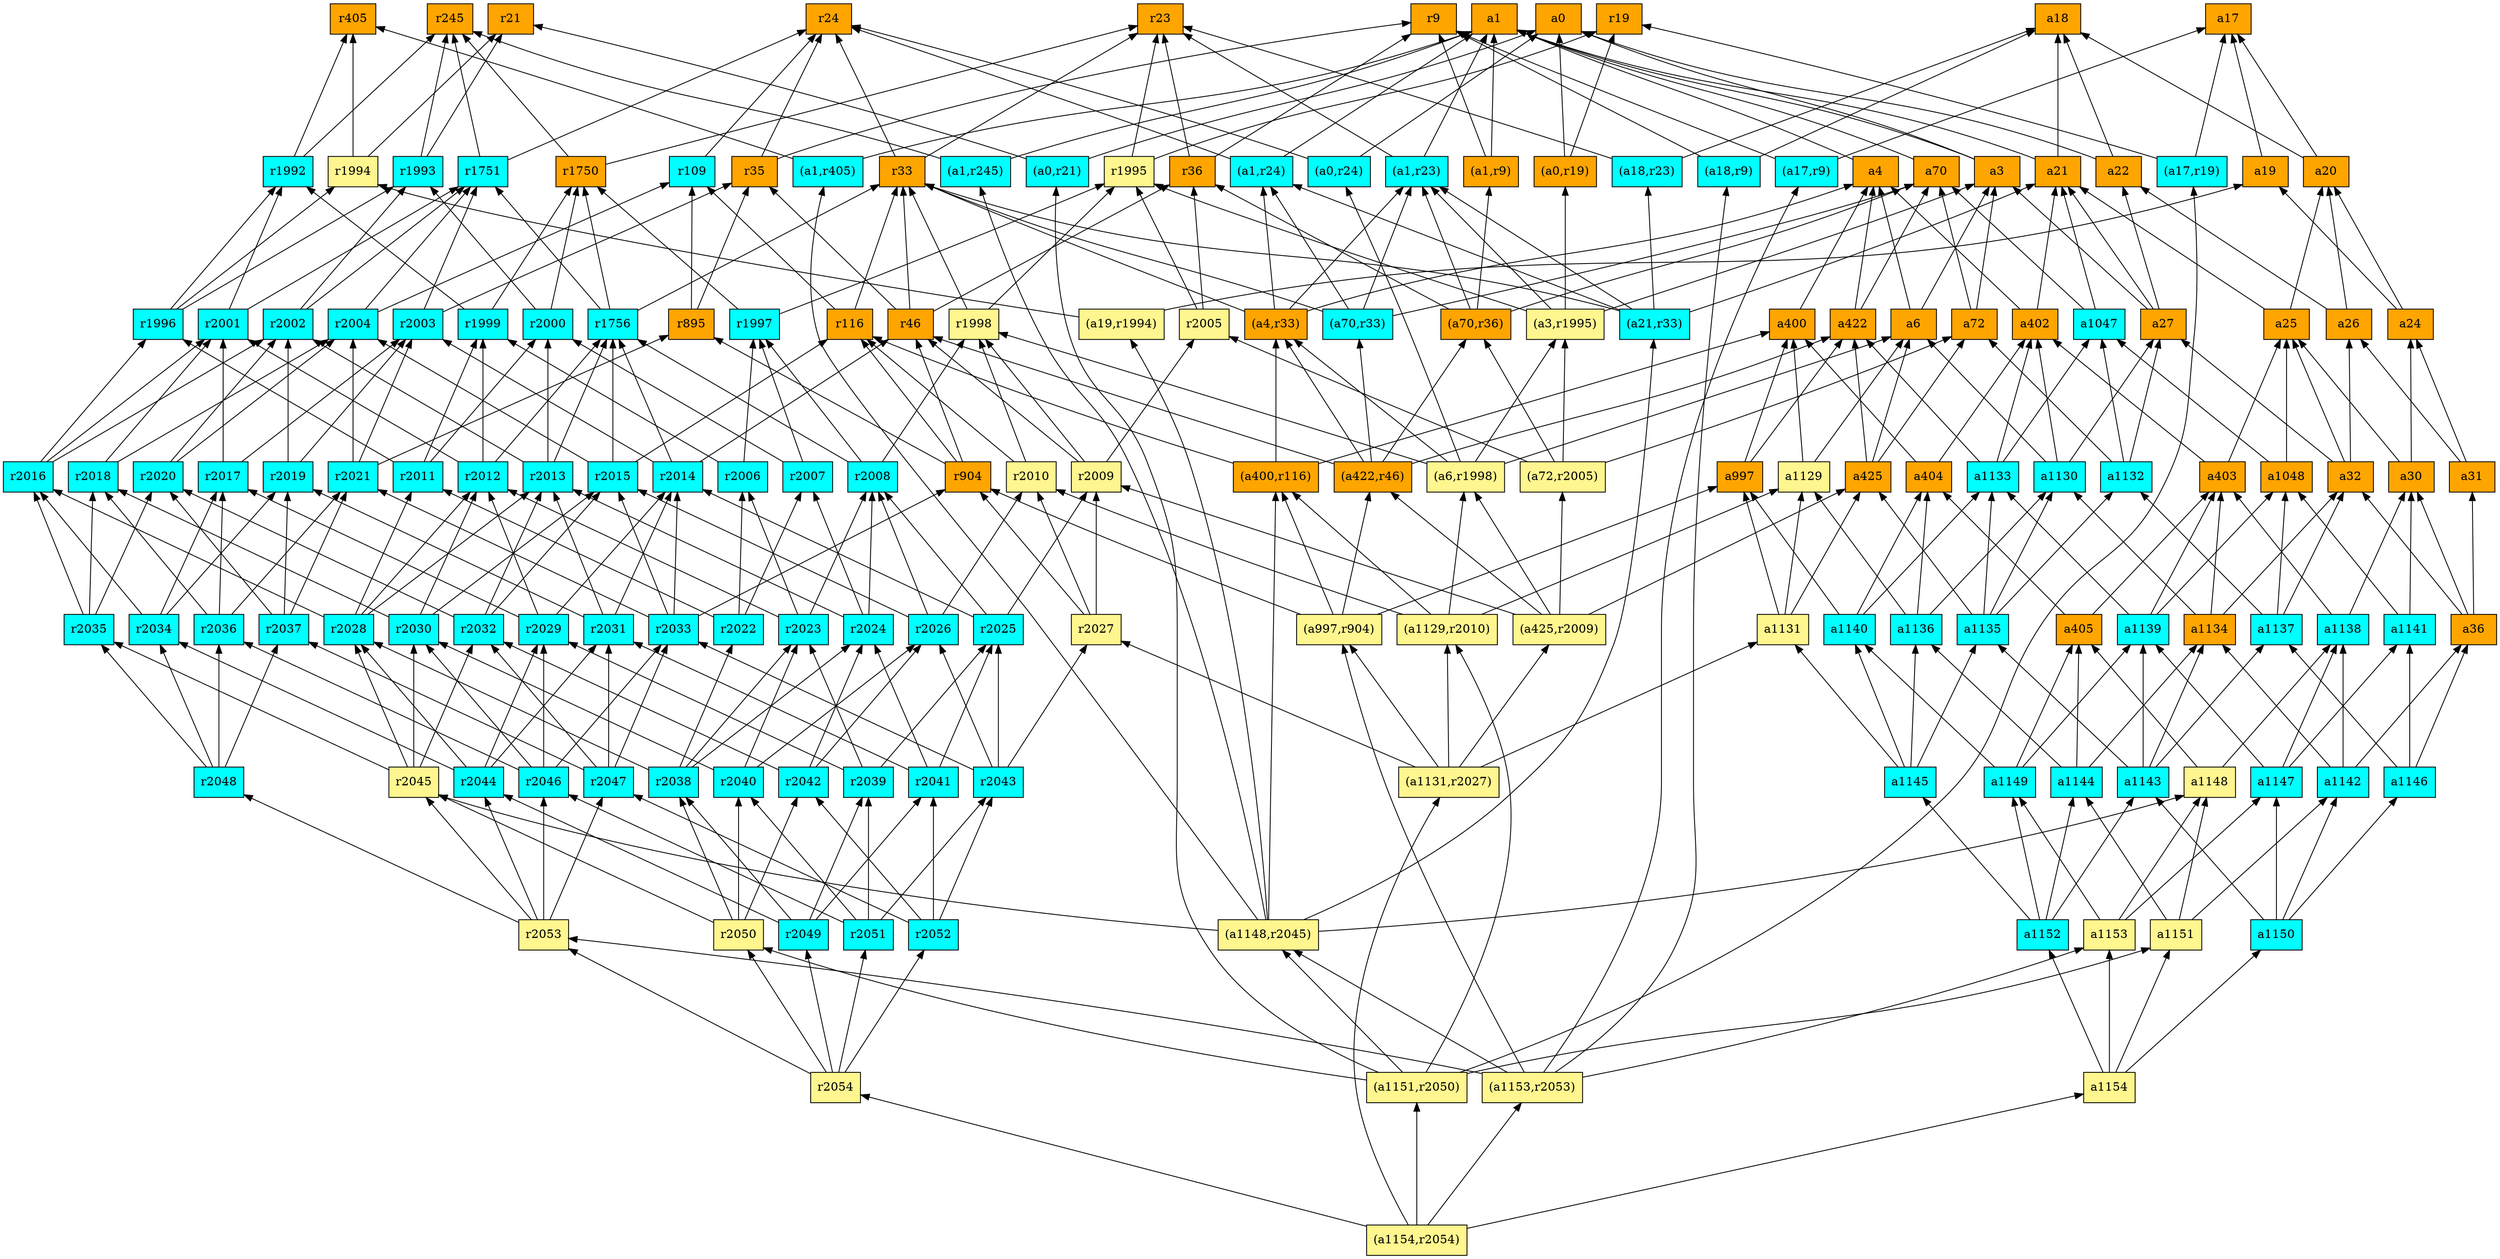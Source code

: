 digraph G {
rankdir=BT;ranksep="2.0";
"a1140" [shape=record,fillcolor=cyan,style=filled,label="{a1140}"];
"r2035" [shape=record,fillcolor=cyan,style=filled,label="{r2035}"];
"a1138" [shape=record,fillcolor=cyan,style=filled,label="{a1138}"];
"r2013" [shape=record,fillcolor=cyan,style=filled,label="{r2013}"];
"a1136" [shape=record,fillcolor=cyan,style=filled,label="{a1136}"];
"a32" [shape=record,fillcolor=orange,style=filled,label="{a32}"];
"a402" [shape=record,fillcolor=orange,style=filled,label="{a402}"];
"(a6,r1998)" [shape=record,fillcolor=khaki1,style=filled,label="{(a6,r1998)}"];
"a400" [shape=record,fillcolor=orange,style=filled,label="{a400}"];
"a1132" [shape=record,fillcolor=cyan,style=filled,label="{a1132}"];
"a1153" [shape=record,fillcolor=khaki1,style=filled,label="{a1153}"];
"a20" [shape=record,fillcolor=orange,style=filled,label="{a20}"];
"a70" [shape=record,fillcolor=orange,style=filled,label="{a70}"];
"r21" [shape=record,fillcolor=orange,style=filled,label="{r21}"];
"(a18,r23)" [shape=record,fillcolor=cyan,style=filled,label="{(a18,r23)}"];
"r2041" [shape=record,fillcolor=cyan,style=filled,label="{r2041}"];
"r2014" [shape=record,fillcolor=cyan,style=filled,label="{r2014}"];
"r1756" [shape=record,fillcolor=cyan,style=filled,label="{r1756}"];
"r904" [shape=record,fillcolor=orange,style=filled,label="{r904}"];
"r2021" [shape=record,fillcolor=cyan,style=filled,label="{r2021}"];
"r2006" [shape=record,fillcolor=cyan,style=filled,label="{r2006}"];
"r2051" [shape=record,fillcolor=cyan,style=filled,label="{r2051}"];
"r2011" [shape=record,fillcolor=cyan,style=filled,label="{r2011}"];
"(a0,r21)" [shape=record,fillcolor=cyan,style=filled,label="{(a0,r21)}"];
"a25" [shape=record,fillcolor=orange,style=filled,label="{a25}"];
"a24" [shape=record,fillcolor=orange,style=filled,label="{a24}"];
"a1137" [shape=record,fillcolor=cyan,style=filled,label="{a1137}"];
"r2049" [shape=record,fillcolor=cyan,style=filled,label="{r2049}"];
"r1751" [shape=record,fillcolor=cyan,style=filled,label="{r1751}"];
"a1149" [shape=record,fillcolor=cyan,style=filled,label="{a1149}"];
"(a72,r2005)" [shape=record,fillcolor=khaki1,style=filled,label="{(a72,r2005)}"];
"(a17,r9)" [shape=record,fillcolor=cyan,style=filled,label="{(a17,r9)}"];
"r2015" [shape=record,fillcolor=cyan,style=filled,label="{r2015}"];
"r19" [shape=record,fillcolor=orange,style=filled,label="{r19}"];
"r1999" [shape=record,fillcolor=cyan,style=filled,label="{r1999}"];
"r1997" [shape=record,fillcolor=cyan,style=filled,label="{r1997}"];
"r2005" [shape=record,fillcolor=khaki1,style=filled,label="{r2005}"];
"(a0,r24)" [shape=record,fillcolor=cyan,style=filled,label="{(a0,r24)}"];
"a19" [shape=record,fillcolor=orange,style=filled,label="{a19}"];
"a27" [shape=record,fillcolor=orange,style=filled,label="{a27}"];
"r2033" [shape=record,fillcolor=cyan,style=filled,label="{r2033}"];
"(a18,r9)" [shape=record,fillcolor=cyan,style=filled,label="{(a18,r9)}"];
"a1129" [shape=record,fillcolor=khaki1,style=filled,label="{a1129}"];
"(a1148,r2045)" [shape=record,fillcolor=khaki1,style=filled,label="{(a1148,r2045)}"];
"a36" [shape=record,fillcolor=orange,style=filled,label="{a36}"];
"r1750" [shape=record,fillcolor=orange,style=filled,label="{r1750}"];
"r2007" [shape=record,fillcolor=cyan,style=filled,label="{r2007}"];
"r2030" [shape=record,fillcolor=cyan,style=filled,label="{r2030}"];
"r405" [shape=record,fillcolor=orange,style=filled,label="{r405}"];
"a1133" [shape=record,fillcolor=cyan,style=filled,label="{a1133}"];
"r2026" [shape=record,fillcolor=cyan,style=filled,label="{r2026}"];
"a21" [shape=record,fillcolor=orange,style=filled,label="{a21}"];
"a31" [shape=record,fillcolor=orange,style=filled,label="{a31}"];
"r1993" [shape=record,fillcolor=cyan,style=filled,label="{r1993}"];
"r35" [shape=record,fillcolor=orange,style=filled,label="{r35}"];
"a4" [shape=record,fillcolor=orange,style=filled,label="{a4}"];
"r2052" [shape=record,fillcolor=cyan,style=filled,label="{r2052}"];
"r2037" [shape=record,fillcolor=cyan,style=filled,label="{r2037}"];
"r36" [shape=record,fillcolor=orange,style=filled,label="{r36}"];
"a1134" [shape=record,fillcolor=orange,style=filled,label="{a1134}"];
"a1135" [shape=record,fillcolor=cyan,style=filled,label="{a1135}"];
"(a1153,r2053)" [shape=record,fillcolor=khaki1,style=filled,label="{(a1153,r2053)}"];
"a422" [shape=record,fillcolor=orange,style=filled,label="{a422}"];
"r2040" [shape=record,fillcolor=cyan,style=filled,label="{r2040}"];
"a1142" [shape=record,fillcolor=cyan,style=filled,label="{a1142}"];
"a1130" [shape=record,fillcolor=cyan,style=filled,label="{a1130}"];
"r2054" [shape=record,fillcolor=khaki1,style=filled,label="{r2054}"];
"a1146" [shape=record,fillcolor=cyan,style=filled,label="{a1146}"];
"a1048" [shape=record,fillcolor=orange,style=filled,label="{a1048}"];
"r1994" [shape=record,fillcolor=khaki1,style=filled,label="{r1994}"];
"r2053" [shape=record,fillcolor=khaki1,style=filled,label="{r2053}"];
"a1047" [shape=record,fillcolor=cyan,style=filled,label="{a1047}"];
"(a997,r904)" [shape=record,fillcolor=khaki1,style=filled,label="{(a997,r904)}"];
"(a1,r405)" [shape=record,fillcolor=cyan,style=filled,label="{(a1,r405)}"];
"r2050" [shape=record,fillcolor=khaki1,style=filled,label="{r2050}"];
"r23" [shape=record,fillcolor=orange,style=filled,label="{r23}"];
"a1150" [shape=record,fillcolor=cyan,style=filled,label="{a1150}"];
"r2001" [shape=record,fillcolor=cyan,style=filled,label="{r2001}"];
"r2042" [shape=record,fillcolor=cyan,style=filled,label="{r2042}"];
"(a1,r9)" [shape=record,fillcolor=orange,style=filled,label="{(a1,r9)}"];
"a1152" [shape=record,fillcolor=cyan,style=filled,label="{a1152}"];
"r2000" [shape=record,fillcolor=cyan,style=filled,label="{r2000}"];
"r2043" [shape=record,fillcolor=cyan,style=filled,label="{r2043}"];
"r1996" [shape=record,fillcolor=cyan,style=filled,label="{r1996}"];
"r2023" [shape=record,fillcolor=cyan,style=filled,label="{r2023}"];
"r1995" [shape=record,fillcolor=khaki1,style=filled,label="{r1995}"];
"(a3,r1995)" [shape=record,fillcolor=khaki1,style=filled,label="{(a3,r1995)}"];
"a405" [shape=record,fillcolor=orange,style=filled,label="{a405}"];
"a403" [shape=record,fillcolor=orange,style=filled,label="{a403}"];
"a1141" [shape=record,fillcolor=cyan,style=filled,label="{a1141}"];
"r24" [shape=record,fillcolor=orange,style=filled,label="{r24}"];
"r2047" [shape=record,fillcolor=cyan,style=filled,label="{r2047}"];
"a26" [shape=record,fillcolor=orange,style=filled,label="{a26}"];
"r33" [shape=record,fillcolor=orange,style=filled,label="{r33}"];
"r1992" [shape=record,fillcolor=cyan,style=filled,label="{r1992}"];
"r2016" [shape=record,fillcolor=cyan,style=filled,label="{r2016}"];
"r2003" [shape=record,fillcolor=cyan,style=filled,label="{r2003}"];
"r2009" [shape=record,fillcolor=khaki1,style=filled,label="{r2009}"];
"a1139" [shape=record,fillcolor=cyan,style=filled,label="{a1139}"];
"r2032" [shape=record,fillcolor=cyan,style=filled,label="{r2032}"];
"r2004" [shape=record,fillcolor=cyan,style=filled,label="{r2004}"];
"r2018" [shape=record,fillcolor=cyan,style=filled,label="{r2018}"];
"(a70,r33)" [shape=record,fillcolor=cyan,style=filled,label="{(a70,r33)}"];
"a1154" [shape=record,fillcolor=khaki1,style=filled,label="{a1154}"];
"(a21,r33)" [shape=record,fillcolor=cyan,style=filled,label="{(a21,r33)}"];
"r2046" [shape=record,fillcolor=cyan,style=filled,label="{r2046}"];
"a17" [shape=record,fillcolor=orange,style=filled,label="{a17}"];
"(a1151,r2050)" [shape=record,fillcolor=khaki1,style=filled,label="{(a1151,r2050)}"];
"a1144" [shape=record,fillcolor=cyan,style=filled,label="{a1144}"];
"(a1154,r2054)" [shape=record,fillcolor=khaki1,style=filled,label="{(a1154,r2054)}"];
"r895" [shape=record,fillcolor=orange,style=filled,label="{r895}"];
"a425" [shape=record,fillcolor=orange,style=filled,label="{a425}"];
"a1145" [shape=record,fillcolor=cyan,style=filled,label="{a1145}"];
"(a1,r245)" [shape=record,fillcolor=cyan,style=filled,label="{(a1,r245)}"];
"(a400,r116)" [shape=record,fillcolor=orange,style=filled,label="{(a400,r116)}"];
"a22" [shape=record,fillcolor=orange,style=filled,label="{a22}"];
"(a70,r36)" [shape=record,fillcolor=orange,style=filled,label="{(a70,r36)}"];
"(a1,r24)" [shape=record,fillcolor=cyan,style=filled,label="{(a1,r24)}"];
"r2044" [shape=record,fillcolor=cyan,style=filled,label="{r2044}"];
"a1151" [shape=record,fillcolor=khaki1,style=filled,label="{a1151}"];
"a6" [shape=record,fillcolor=orange,style=filled,label="{a6}"];
"r109" [shape=record,fillcolor=cyan,style=filled,label="{r109}"];
"r46" [shape=record,fillcolor=orange,style=filled,label="{r46}"];
"a1131" [shape=record,fillcolor=khaki1,style=filled,label="{a1131}"];
"a30" [shape=record,fillcolor=orange,style=filled,label="{a30}"];
"r2045" [shape=record,fillcolor=khaki1,style=filled,label="{r2045}"];
"(a4,r33)" [shape=record,fillcolor=orange,style=filled,label="{(a4,r33)}"];
"(a17,r19)" [shape=record,fillcolor=cyan,style=filled,label="{(a17,r19)}"];
"r1998" [shape=record,fillcolor=khaki1,style=filled,label="{r1998}"];
"r2002" [shape=record,fillcolor=cyan,style=filled,label="{r2002}"];
"a3" [shape=record,fillcolor=orange,style=filled,label="{a3}"];
"(a1131,r2027)" [shape=record,fillcolor=khaki1,style=filled,label="{(a1131,r2027)}"];
"r2008" [shape=record,fillcolor=cyan,style=filled,label="{r2008}"];
"r2039" [shape=record,fillcolor=cyan,style=filled,label="{r2039}"];
"r2022" [shape=record,fillcolor=cyan,style=filled,label="{r2022}"];
"r9" [shape=record,fillcolor=orange,style=filled,label="{r9}"];
"(a1129,r2010)" [shape=record,fillcolor=khaki1,style=filled,label="{(a1129,r2010)}"];
"a1148" [shape=record,fillcolor=khaki1,style=filled,label="{a1148}"];
"r116" [shape=record,fillcolor=orange,style=filled,label="{r116}"];
"r2038" [shape=record,fillcolor=cyan,style=filled,label="{r2038}"];
"r2027" [shape=record,fillcolor=khaki1,style=filled,label="{r2027}"];
"r2012" [shape=record,fillcolor=cyan,style=filled,label="{r2012}"];
"a1147" [shape=record,fillcolor=cyan,style=filled,label="{a1147}"];
"a997" [shape=record,fillcolor=orange,style=filled,label="{a997}"];
"r2010" [shape=record,fillcolor=khaki1,style=filled,label="{r2010}"];
"r2024" [shape=record,fillcolor=cyan,style=filled,label="{r2024}"];
"(a19,r1994)" [shape=record,fillcolor=khaki1,style=filled,label="{(a19,r1994)}"];
"a18" [shape=record,fillcolor=orange,style=filled,label="{a18}"];
"a1143" [shape=record,fillcolor=cyan,style=filled,label="{a1143}"];
"a72" [shape=record,fillcolor=orange,style=filled,label="{a72}"];
"(a425,r2009)" [shape=record,fillcolor=khaki1,style=filled,label="{(a425,r2009)}"];
"r2025" [shape=record,fillcolor=cyan,style=filled,label="{r2025}"];
"r2019" [shape=record,fillcolor=cyan,style=filled,label="{r2019}"];
"r2048" [shape=record,fillcolor=cyan,style=filled,label="{r2048}"];
"a1" [shape=record,fillcolor=orange,style=filled,label="{a1}"];
"r2034" [shape=record,fillcolor=cyan,style=filled,label="{r2034}"];
"(a422,r46)" [shape=record,fillcolor=orange,style=filled,label="{(a422,r46)}"];
"(a0,r19)" [shape=record,fillcolor=orange,style=filled,label="{(a0,r19)}"];
"(a1,r23)" [shape=record,fillcolor=cyan,style=filled,label="{(a1,r23)}"];
"r2020" [shape=record,fillcolor=cyan,style=filled,label="{r2020}"];
"r2017" [shape=record,fillcolor=cyan,style=filled,label="{r2017}"];
"a404" [shape=record,fillcolor=orange,style=filled,label="{a404}"];
"r245" [shape=record,fillcolor=orange,style=filled,label="{r245}"];
"r2031" [shape=record,fillcolor=cyan,style=filled,label="{r2031}"];
"r2036" [shape=record,fillcolor=cyan,style=filled,label="{r2036}"];
"r2029" [shape=record,fillcolor=cyan,style=filled,label="{r2029}"];
"a0" [shape=record,fillcolor=orange,style=filled,label="{a0}"];
"r2028" [shape=record,fillcolor=cyan,style=filled,label="{r2028}"];
"a1140" -> "a404"
"a1140" -> "a997"
"a1140" -> "a1133"
"r2035" -> "r2020"
"r2035" -> "r2016"
"r2035" -> "r2018"
"a1138" -> "a30"
"a1138" -> "a403"
"r2013" -> "r1756"
"r2013" -> "r2000"
"r2013" -> "r2002"
"a1136" -> "a404"
"a1136" -> "a1130"
"a1136" -> "a1129"
"a32" -> "a25"
"a32" -> "a27"
"a32" -> "a26"
"a402" -> "a21"
"a402" -> "a4"
"(a6,r1998)" -> "(a4,r33)"
"(a6,r1998)" -> "r1998"
"(a6,r1998)" -> "(a0,r24)"
"(a6,r1998)" -> "a6"
"(a6,r1998)" -> "(a3,r1995)"
"a400" -> "a4"
"a1132" -> "a1047"
"a1132" -> "a27"
"a1132" -> "a72"
"a1153" -> "a1148"
"a1153" -> "a1147"
"a1153" -> "a1149"
"a20" -> "a18"
"a20" -> "a17"
"a70" -> "a1"
"(a18,r23)" -> "a18"
"(a18,r23)" -> "r23"
"r2041" -> "r2024"
"r2041" -> "r2025"
"r2041" -> "r2031"
"r2014" -> "r2003"
"r2014" -> "r1756"
"r2014" -> "r46"
"r1756" -> "r1750"
"r1756" -> "r33"
"r1756" -> "r1751"
"r904" -> "r116"
"r904" -> "r46"
"r904" -> "r895"
"r2021" -> "r2003"
"r2021" -> "r895"
"r2021" -> "r2004"
"r2006" -> "r1999"
"r2006" -> "r1997"
"r2051" -> "r2043"
"r2051" -> "r2039"
"r2051" -> "r2040"
"r2051" -> "r2046"
"r2011" -> "r1996"
"r2011" -> "r2000"
"r2011" -> "r1999"
"(a0,r21)" -> "a0"
"(a0,r21)" -> "r21"
"a25" -> "a20"
"a25" -> "a21"
"a24" -> "a19"
"a24" -> "a20"
"a1137" -> "a1132"
"a1137" -> "a32"
"a1137" -> "a1048"
"r2049" -> "r2039"
"r2049" -> "r2038"
"r2049" -> "r2041"
"r2049" -> "r2044"
"r1751" -> "r24"
"r1751" -> "r245"
"a1149" -> "a1140"
"a1149" -> "a405"
"a1149" -> "a1139"
"(a72,r2005)" -> "(a70,r36)"
"(a72,r2005)" -> "r2005"
"(a72,r2005)" -> "a72"
"(a72,r2005)" -> "(a3,r1995)"
"(a17,r9)" -> "r9"
"(a17,r9)" -> "a17"
"r2015" -> "r116"
"r2015" -> "r1756"
"r2015" -> "r2004"
"r1999" -> "r1750"
"r1999" -> "r1992"
"r1997" -> "r1750"
"r1997" -> "r1995"
"r2005" -> "r36"
"r2005" -> "r1995"
"(a0,r24)" -> "a0"
"(a0,r24)" -> "r24"
"a19" -> "a17"
"a27" -> "a3"
"a27" -> "a21"
"a27" -> "a22"
"r2033" -> "r2014"
"r2033" -> "r904"
"r2033" -> "r2021"
"r2033" -> "r2015"
"(a18,r9)" -> "r9"
"(a18,r9)" -> "a18"
"a1129" -> "a6"
"a1129" -> "a400"
"(a1148,r2045)" -> "r2045"
"(a1148,r2045)" -> "(a19,r1994)"
"(a1148,r2045)" -> "(a1,r405)"
"(a1148,r2045)" -> "(a21,r33)"
"(a1148,r2045)" -> "(a1,r245)"
"(a1148,r2045)" -> "a1148"
"(a1148,r2045)" -> "(a400,r116)"
"a36" -> "a32"
"a36" -> "a30"
"a36" -> "a31"
"r1750" -> "r245"
"r1750" -> "r23"
"r2007" -> "r2000"
"r2007" -> "r1997"
"r2030" -> "r2015"
"r2030" -> "r2012"
"r2030" -> "r2018"
"a1133" -> "a1047"
"a1133" -> "a402"
"a1133" -> "a422"
"r2026" -> "r2008"
"r2026" -> "r2015"
"r2026" -> "r2010"
"a21" -> "a1"
"a21" -> "a18"
"a31" -> "a26"
"a31" -> "a24"
"r1993" -> "r21"
"r1993" -> "r245"
"r35" -> "r9"
"r35" -> "r24"
"a4" -> "a1"
"r2052" -> "r2043"
"r2052" -> "r2041"
"r2052" -> "r2047"
"r2052" -> "r2042"
"r2037" -> "r2020"
"r2037" -> "r2021"
"r2037" -> "r2019"
"r36" -> "r9"
"r36" -> "r23"
"a1134" -> "a32"
"a1134" -> "a1130"
"a1134" -> "a403"
"a1135" -> "a1130"
"a1135" -> "a1133"
"a1135" -> "a425"
"a1135" -> "a1132"
"(a1153,r2053)" -> "a1153"
"(a1153,r2053)" -> "r2053"
"(a1153,r2053)" -> "(a17,r9)"
"(a1153,r2053)" -> "(a997,r904)"
"(a1153,r2053)" -> "(a18,r9)"
"(a1153,r2053)" -> "(a1148,r2045)"
"a422" -> "a4"
"a422" -> "a70"
"r2040" -> "r2030"
"r2040" -> "r2026"
"r2040" -> "r2023"
"a1142" -> "a1138"
"a1142" -> "a36"
"a1142" -> "a1134"
"a1130" -> "a6"
"a1130" -> "a402"
"a1130" -> "a27"
"r2054" -> "r2051"
"r2054" -> "r2049"
"r2054" -> "r2052"
"r2054" -> "r2053"
"r2054" -> "r2050"
"a1146" -> "a36"
"a1146" -> "a1141"
"a1146" -> "a1137"
"a1048" -> "a1047"
"a1048" -> "a25"
"r1994" -> "r21"
"r1994" -> "r405"
"r2053" -> "r2045"
"r2053" -> "r2047"
"r2053" -> "r2046"
"r2053" -> "r2048"
"r2053" -> "r2044"
"a1047" -> "a21"
"a1047" -> "a70"
"(a997,r904)" -> "(a422,r46)"
"(a997,r904)" -> "r904"
"(a997,r904)" -> "a997"
"(a997,r904)" -> "(a400,r116)"
"(a1,r405)" -> "a1"
"(a1,r405)" -> "r405"
"r2050" -> "r2040"
"r2050" -> "r2045"
"r2050" -> "r2038"
"r2050" -> "r2042"
"a1150" -> "a1142"
"a1150" -> "a1146"
"a1150" -> "a1143"
"a1150" -> "a1147"
"r2001" -> "r1992"
"r2001" -> "r1751"
"r2042" -> "r2026"
"r2042" -> "r2032"
"r2042" -> "r2024"
"(a1,r9)" -> "r9"
"(a1,r9)" -> "a1"
"a1152" -> "a1144"
"a1152" -> "a1143"
"a1152" -> "a1145"
"a1152" -> "a1149"
"r2000" -> "r1750"
"r2000" -> "r1993"
"r2043" -> "r2026"
"r2043" -> "r2027"
"r2043" -> "r2025"
"r2043" -> "r2033"
"r1996" -> "r1992"
"r1996" -> "r1993"
"r1996" -> "r1994"
"r2023" -> "r2008"
"r2023" -> "r2012"
"r2023" -> "r2006"
"r1995" -> "r19"
"r1995" -> "r23"
"(a3,r1995)" -> "a3"
"(a3,r1995)" -> "(a0,r19)"
"(a3,r1995)" -> "r1995"
"(a3,r1995)" -> "(a1,r23)"
"a405" -> "a404"
"a405" -> "a403"
"a403" -> "a25"
"a403" -> "a402"
"a1141" -> "a1048"
"a1141" -> "a30"
"r2047" -> "r2037"
"r2047" -> "r2032"
"r2047" -> "r2031"
"r2047" -> "r2033"
"a26" -> "a20"
"a26" -> "a22"
"r33" -> "r24"
"r33" -> "r23"
"r1992" -> "r245"
"r1992" -> "r405"
"r2016" -> "r1996"
"r2016" -> "r2002"
"r2016" -> "r2001"
"r2003" -> "r35"
"r2003" -> "r1751"
"r2009" -> "r46"
"r2009" -> "r1998"
"r2009" -> "r2005"
"a1139" -> "a1133"
"a1139" -> "a1048"
"a1139" -> "a403"
"r2032" -> "r2020"
"r2032" -> "r2015"
"r2032" -> "r2013"
"r2004" -> "r109"
"r2004" -> "r1751"
"r2018" -> "r2001"
"r2018" -> "r2004"
"(a70,r33)" -> "a70"
"(a70,r33)" -> "(a1,r24)"
"(a70,r33)" -> "r33"
"(a70,r33)" -> "(a1,r23)"
"a1154" -> "a1152"
"a1154" -> "a1153"
"a1154" -> "a1151"
"a1154" -> "a1150"
"(a21,r33)" -> "(a1,r23)"
"(a21,r33)" -> "(a1,r24)"
"(a21,r33)" -> "(a18,r23)"
"(a21,r33)" -> "r33"
"(a21,r33)" -> "a21"
"r2046" -> "r2030"
"r2046" -> "r2033"
"r2046" -> "r2036"
"r2046" -> "r2029"
"(a1151,r2050)" -> "(a17,r19)"
"(a1151,r2050)" -> "(a1129,r2010)"
"(a1151,r2050)" -> "(a0,r21)"
"(a1151,r2050)" -> "r2050"
"(a1151,r2050)" -> "a1151"
"(a1151,r2050)" -> "(a1148,r2045)"
"a1144" -> "a1136"
"a1144" -> "a405"
"a1144" -> "a1134"
"(a1154,r2054)" -> "(a1131,r2027)"
"(a1154,r2054)" -> "(a1153,r2053)"
"(a1154,r2054)" -> "a1154"
"(a1154,r2054)" -> "r2054"
"(a1154,r2054)" -> "(a1151,r2050)"
"r895" -> "r109"
"r895" -> "r35"
"a425" -> "a6"
"a425" -> "a72"
"a425" -> "a422"
"a1145" -> "a1140"
"a1145" -> "a1136"
"a1145" -> "a1135"
"a1145" -> "a1131"
"(a1,r245)" -> "a1"
"(a1,r245)" -> "r245"
"(a400,r116)" -> "r116"
"(a400,r116)" -> "(a4,r33)"
"(a400,r116)" -> "a400"
"a22" -> "a0"
"a22" -> "a18"
"(a70,r36)" -> "(a1,r9)"
"(a70,r36)" -> "r36"
"(a70,r36)" -> "a70"
"(a70,r36)" -> "(a1,r23)"
"(a1,r24)" -> "a1"
"(a1,r24)" -> "r24"
"r2044" -> "r2034"
"r2044" -> "r2031"
"r2044" -> "r2029"
"r2044" -> "r2028"
"a1151" -> "a1148"
"a1151" -> "a1142"
"a1151" -> "a1144"
"a6" -> "a4"
"a6" -> "a3"
"r109" -> "r24"
"r46" -> "r35"
"r46" -> "r33"
"r46" -> "r36"
"a1131" -> "a997"
"a1131" -> "a425"
"a1131" -> "a1129"
"a30" -> "a25"
"a30" -> "a24"
"r2045" -> "r2035"
"r2045" -> "r2030"
"r2045" -> "r2032"
"r2045" -> "r2028"
"(a4,r33)" -> "a4"
"(a4,r33)" -> "(a1,r23)"
"(a4,r33)" -> "(a1,r24)"
"(a4,r33)" -> "r33"
"(a17,r19)" -> "r19"
"(a17,r19)" -> "a17"
"r1998" -> "r33"
"r1998" -> "r1995"
"r2002" -> "r1751"
"r2002" -> "r1993"
"a3" -> "a1"
"a3" -> "a0"
"(a1131,r2027)" -> "(a425,r2009)"
"(a1131,r2027)" -> "(a1129,r2010)"
"(a1131,r2027)" -> "(a997,r904)"
"(a1131,r2027)" -> "r2027"
"(a1131,r2027)" -> "a1131"
"r2008" -> "r1756"
"r2008" -> "r1998"
"r2008" -> "r1997"
"r2039" -> "r2023"
"r2039" -> "r2025"
"r2039" -> "r2029"
"r2022" -> "r2011"
"r2022" -> "r2007"
"r2022" -> "r2006"
"(a1129,r2010)" -> "a1129"
"(a1129,r2010)" -> "r2010"
"(a1129,r2010)" -> "(a400,r116)"
"(a1129,r2010)" -> "(a6,r1998)"
"a1148" -> "a1138"
"a1148" -> "a405"
"r116" -> "r109"
"r116" -> "r33"
"r2038" -> "r2022"
"r2038" -> "r2023"
"r2038" -> "r2024"
"r2038" -> "r2028"
"r2027" -> "r904"
"r2027" -> "r2009"
"r2027" -> "r2010"
"r2012" -> "r1756"
"r2012" -> "r1999"
"r2012" -> "r2001"
"a1147" -> "a1138"
"a1147" -> "a1141"
"a1147" -> "a1139"
"a997" -> "a422"
"a997" -> "a400"
"r2010" -> "r116"
"r2010" -> "r1998"
"r2024" -> "r2013"
"r2024" -> "r2007"
"r2024" -> "r2008"
"(a19,r1994)" -> "a19"
"(a19,r1994)" -> "r1994"
"a1143" -> "a1134"
"a1143" -> "a1135"
"a1143" -> "a1139"
"a1143" -> "a1137"
"a72" -> "a3"
"a72" -> "a70"
"(a425,r2009)" -> "(a422,r46)"
"(a425,r2009)" -> "(a6,r1998)"
"(a425,r2009)" -> "a425"
"(a425,r2009)" -> "r2009"
"(a425,r2009)" -> "(a72,r2005)"
"r2025" -> "r2008"
"r2025" -> "r2014"
"r2025" -> "r2009"
"r2019" -> "r2002"
"r2019" -> "r2003"
"r2048" -> "r2035"
"r2048" -> "r2037"
"r2048" -> "r2034"
"r2048" -> "r2036"
"r2034" -> "r2019"
"r2034" -> "r2017"
"r2034" -> "r2016"
"(a422,r46)" -> "(a70,r36)"
"(a422,r46)" -> "(a70,r33)"
"(a422,r46)" -> "(a4,r33)"
"(a422,r46)" -> "r46"
"(a422,r46)" -> "a422"
"(a0,r19)" -> "a0"
"(a0,r19)" -> "r19"
"(a1,r23)" -> "a1"
"(a1,r23)" -> "r23"
"r2020" -> "r2002"
"r2020" -> "r2004"
"r2017" -> "r2001"
"r2017" -> "r2003"
"a404" -> "a402"
"a404" -> "a400"
"r2031" -> "r2013"
"r2031" -> "r2014"
"r2031" -> "r2019"
"r2036" -> "r2017"
"r2036" -> "r2021"
"r2036" -> "r2018"
"r2029" -> "r2014"
"r2029" -> "r2012"
"r2029" -> "r2017"
"r2028" -> "r2013"
"r2028" -> "r2012"
"r2028" -> "r2016"
"r2028" -> "r2011"
}